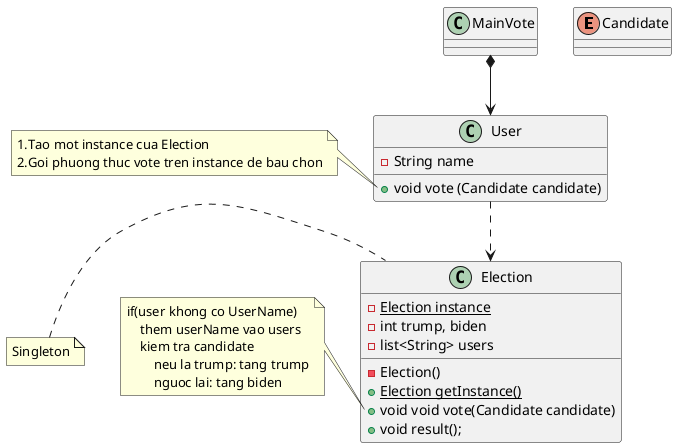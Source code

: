 @startuml
'https://plantuml.com/class-diagram
enum Candidate
class Election{
    - {static} Election instance
    - int trump, biden
    - list<String> users
    - Election()
    +{static} Election getInstance()
    + void void vote(Candidate candidate)
    + void result();
}
class User{
    - String name
    + void vote (Candidate candidate)

}
User ..> Election

MainVote *--> User

note left of User::vote
    1.Tao mot instance cua Election
    2.Goi phuong thuc vote tren instance de bau chon
end note

note left of Election
Singleton
end note

note left of Election::vote
if(user khong co UserName)
    them userName vao users
    kiem tra candidate
        neu la trump: tang trump
        nguoc lai: tang biden
end note
@enduml
